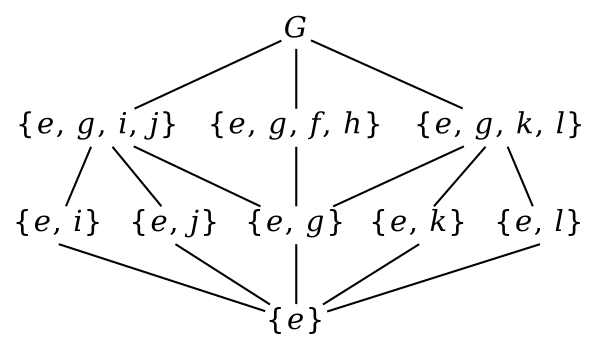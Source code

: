 graph {
  layout = dot
  rankdir = TB
  graph [ pad="0.1", ranksep="0.4", nodesep="0.2", splines="line" ];
  node [ shape="none", fixedsize=true, width=1.1, height=0.25 ]

  G [ label=<<I>G</I>>, fixedsize=true, width=0.2, height=0.22 ]

  e_i_j_g [
    label=<{<I>e</I>, <I>g</I>, <I>i</I>, <I>j</I>}>,
    fixedsize=true, width=1.1, height=0.25
  ]
  e_f_g_h [
    label=<{<I>e</I>, <I>g</I>, <I>f</I>, <I>h</I>}>,
    fixedsize=true, width=1.15, height=0.25
  ]
  e_k_g_l [label=<{<I>e</I>, <I>g</I>, <I>k</I>, <I>l</I>}>,
    fixedsize=true, width=1.18, height=0.25
  ]
  { rank=same; e_i_j_g; e_f_g_h; e_k_g_l; }

  e_i [label=<{<I>e</I>, <I>i</I>}>, fixedsize=true, width=0.59, height=0.25]
  e_j [label=<{<I>e</I>, <I>j</I>}>, fixedsize=true, width=0.59, height=0.25]
  e_g [label=<{<I>e</I>, <I>g</I>}>, fixedsize=true, width=0.63, height=0.25]
  e_k [label=<{<I>e</I>, <I>k</I>}>, fixedsize=true, width=0.63, height=0.25]
  e_l [label=<{<I>e</I>, <I>l</I>}>, fixedsize=true, width=0.59, height=0.25]
  { rank=same; e_i; e_j; e_g; e_k; e_l; }

  e [ label=<{<I>e</I>}>, fixedsize=true, width=0.4, height=0.25 ]

  G -- {e_i_j_g, e_f_g_h, e_k_g_l}

  e_i_j_g -- {e_i, e_j, e_g}
  e_f_g_h -- {e_g}
  e_k_g_l -- {e_g, e_k, e_l}

  {e_i, e_j, e_g, e_k, e_l} -- e [tailport=s]
}
